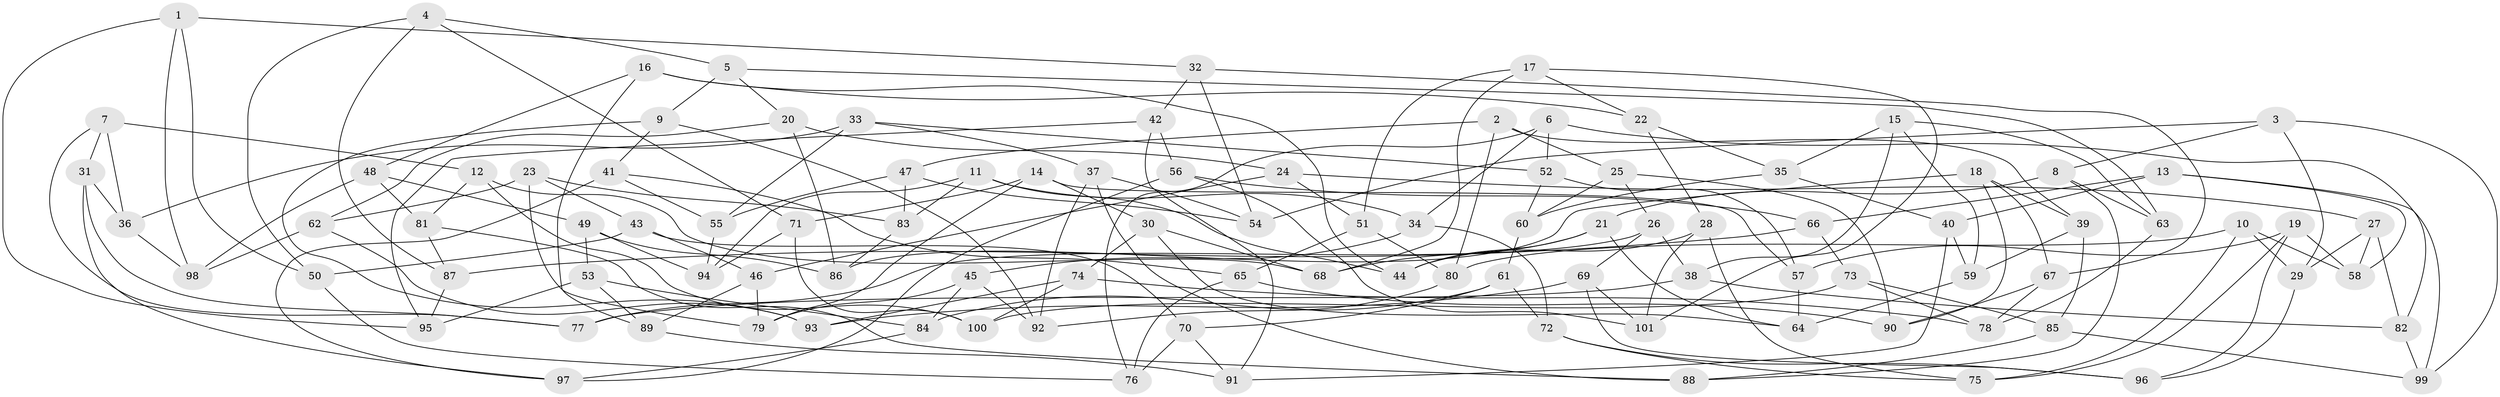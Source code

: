 // coarse degree distribution, {5: 0.17073170731707318, 6: 0.4634146341463415, 7: 0.14634146341463414, 4: 0.14634146341463414, 8: 0.04878048780487805, 9: 0.024390243902439025}
// Generated by graph-tools (version 1.1) at 2025/38/03/04/25 23:38:17]
// undirected, 101 vertices, 202 edges
graph export_dot {
  node [color=gray90,style=filled];
  1;
  2;
  3;
  4;
  5;
  6;
  7;
  8;
  9;
  10;
  11;
  12;
  13;
  14;
  15;
  16;
  17;
  18;
  19;
  20;
  21;
  22;
  23;
  24;
  25;
  26;
  27;
  28;
  29;
  30;
  31;
  32;
  33;
  34;
  35;
  36;
  37;
  38;
  39;
  40;
  41;
  42;
  43;
  44;
  45;
  46;
  47;
  48;
  49;
  50;
  51;
  52;
  53;
  54;
  55;
  56;
  57;
  58;
  59;
  60;
  61;
  62;
  63;
  64;
  65;
  66;
  67;
  68;
  69;
  70;
  71;
  72;
  73;
  74;
  75;
  76;
  77;
  78;
  79;
  80;
  81;
  82;
  83;
  84;
  85;
  86;
  87;
  88;
  89;
  90;
  91;
  92;
  93;
  94;
  95;
  96;
  97;
  98;
  99;
  100;
  101;
  1 -- 32;
  1 -- 98;
  1 -- 50;
  1 -- 95;
  2 -- 25;
  2 -- 80;
  2 -- 47;
  2 -- 39;
  3 -- 54;
  3 -- 99;
  3 -- 29;
  3 -- 8;
  4 -- 50;
  4 -- 5;
  4 -- 87;
  4 -- 71;
  5 -- 63;
  5 -- 9;
  5 -- 20;
  6 -- 34;
  6 -- 52;
  6 -- 76;
  6 -- 82;
  7 -- 31;
  7 -- 77;
  7 -- 36;
  7 -- 12;
  8 -- 21;
  8 -- 63;
  8 -- 88;
  9 -- 92;
  9 -- 41;
  9 -- 93;
  10 -- 75;
  10 -- 80;
  10 -- 29;
  10 -- 58;
  11 -- 44;
  11 -- 94;
  11 -- 34;
  11 -- 83;
  12 -- 100;
  12 -- 68;
  12 -- 81;
  13 -- 99;
  13 -- 40;
  13 -- 66;
  13 -- 58;
  14 -- 79;
  14 -- 30;
  14 -- 57;
  14 -- 71;
  15 -- 63;
  15 -- 38;
  15 -- 35;
  15 -- 59;
  16 -- 48;
  16 -- 89;
  16 -- 22;
  16 -- 44;
  17 -- 68;
  17 -- 101;
  17 -- 51;
  17 -- 22;
  18 -- 86;
  18 -- 67;
  18 -- 39;
  18 -- 90;
  19 -- 57;
  19 -- 58;
  19 -- 96;
  19 -- 75;
  20 -- 24;
  20 -- 86;
  20 -- 62;
  21 -- 44;
  21 -- 64;
  21 -- 68;
  22 -- 35;
  22 -- 28;
  23 -- 62;
  23 -- 83;
  23 -- 43;
  23 -- 79;
  24 -- 27;
  24 -- 46;
  24 -- 51;
  25 -- 26;
  25 -- 90;
  25 -- 60;
  26 -- 77;
  26 -- 38;
  26 -- 69;
  27 -- 82;
  27 -- 58;
  27 -- 29;
  28 -- 44;
  28 -- 101;
  28 -- 75;
  29 -- 96;
  30 -- 74;
  30 -- 64;
  30 -- 68;
  31 -- 36;
  31 -- 97;
  31 -- 77;
  32 -- 42;
  32 -- 67;
  32 -- 54;
  33 -- 52;
  33 -- 37;
  33 -- 55;
  33 -- 36;
  34 -- 72;
  34 -- 45;
  35 -- 60;
  35 -- 40;
  36 -- 98;
  37 -- 54;
  37 -- 92;
  37 -- 88;
  38 -- 77;
  38 -- 82;
  39 -- 59;
  39 -- 85;
  40 -- 59;
  40 -- 91;
  41 -- 65;
  41 -- 55;
  41 -- 97;
  42 -- 91;
  42 -- 56;
  42 -- 95;
  43 -- 50;
  43 -- 46;
  43 -- 70;
  45 -- 92;
  45 -- 84;
  45 -- 79;
  46 -- 89;
  46 -- 79;
  47 -- 55;
  47 -- 54;
  47 -- 83;
  48 -- 81;
  48 -- 98;
  48 -- 49;
  49 -- 86;
  49 -- 53;
  49 -- 94;
  50 -- 76;
  51 -- 80;
  51 -- 65;
  52 -- 60;
  52 -- 57;
  53 -- 84;
  53 -- 95;
  53 -- 89;
  55 -- 94;
  56 -- 97;
  56 -- 101;
  56 -- 66;
  57 -- 64;
  59 -- 64;
  60 -- 61;
  61 -- 72;
  61 -- 84;
  61 -- 70;
  62 -- 98;
  62 -- 93;
  63 -- 78;
  65 -- 76;
  65 -- 90;
  66 -- 73;
  66 -- 87;
  67 -- 90;
  67 -- 78;
  69 -- 93;
  69 -- 101;
  69 -- 96;
  70 -- 91;
  70 -- 76;
  71 -- 94;
  71 -- 100;
  72 -- 96;
  72 -- 75;
  73 -- 78;
  73 -- 100;
  73 -- 85;
  74 -- 100;
  74 -- 93;
  74 -- 78;
  80 -- 92;
  81 -- 88;
  81 -- 87;
  82 -- 99;
  83 -- 86;
  84 -- 97;
  85 -- 99;
  85 -- 88;
  87 -- 95;
  89 -- 91;
}
